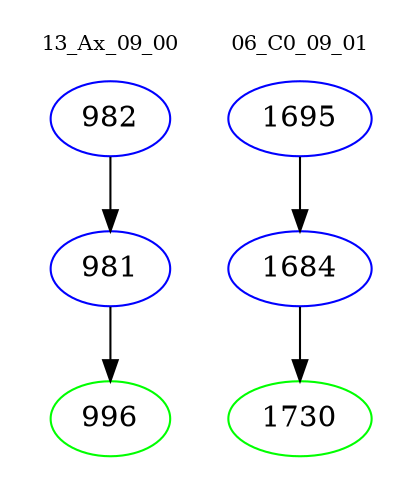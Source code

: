 digraph{
subgraph cluster_0 {
color = white
label = "13_Ax_09_00";
fontsize=10;
T0_982 [label="982", color="blue"]
T0_982 -> T0_981 [color="black"]
T0_981 [label="981", color="blue"]
T0_981 -> T0_996 [color="black"]
T0_996 [label="996", color="green"]
}
subgraph cluster_1 {
color = white
label = "06_C0_09_01";
fontsize=10;
T1_1695 [label="1695", color="blue"]
T1_1695 -> T1_1684 [color="black"]
T1_1684 [label="1684", color="blue"]
T1_1684 -> T1_1730 [color="black"]
T1_1730 [label="1730", color="green"]
}
}
